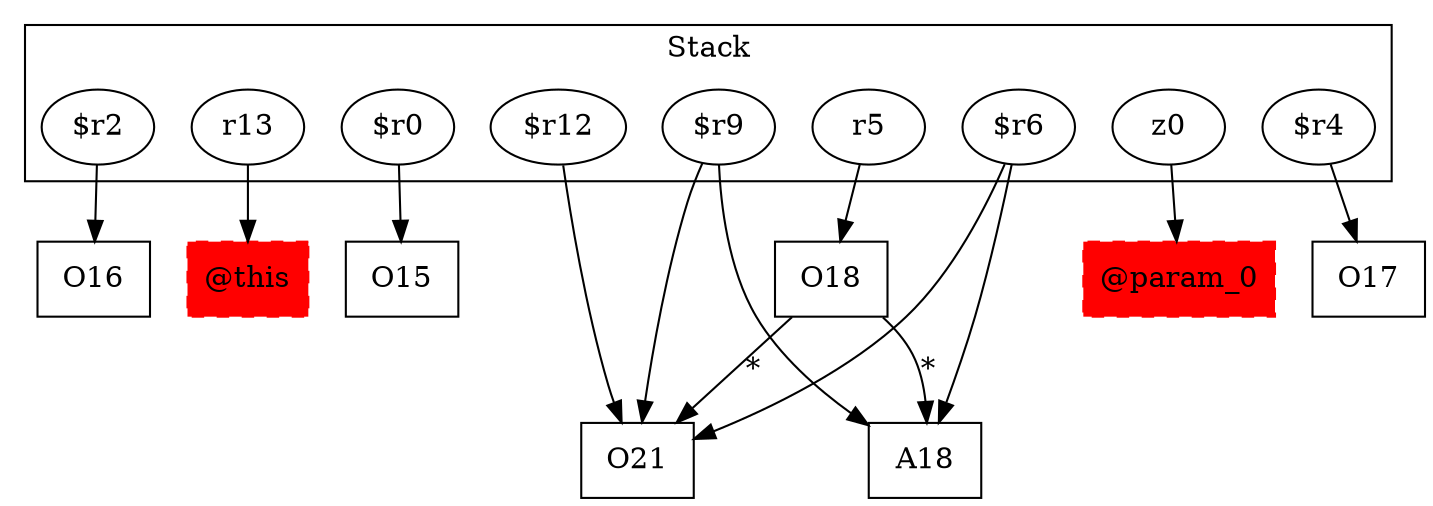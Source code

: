 digraph sample {
  rankDir="LR";
  subgraph cluster_0 {
    label="Stack"
    "$r2"; "r13"; "$r0"; "$r12"; "$r9"; "z0"; "r5"; "$r6"; "$r4"; 
  }
  "$r2" -> { O16[shape=box]};
  "r13" -> { "@this"[shape=box]};
  "$r0" -> { O15[shape=box]};
  "$r12" -> { O21[shape=box]};
  "$r9" -> { A18[shape=box]O21[shape=box]};
  "z0" -> { "@param_0"[shape=box]};
  "r5" -> { O18[shape=box]};
  "$r6" -> { A18[shape=box]O21[shape=box]};
  "$r4" -> { O17[shape=box]};
  O18 -> A18[label="*", weight="0.2"]
  O18 -> O21[label="*", weight="0.2"]
  "@this"[shape=box, style="filled,dashed"];
  "@param_0"[shape=box, style="filled,dashed"];
  "@this"[color="red"];
  "@param_0"[color="red"];
}
